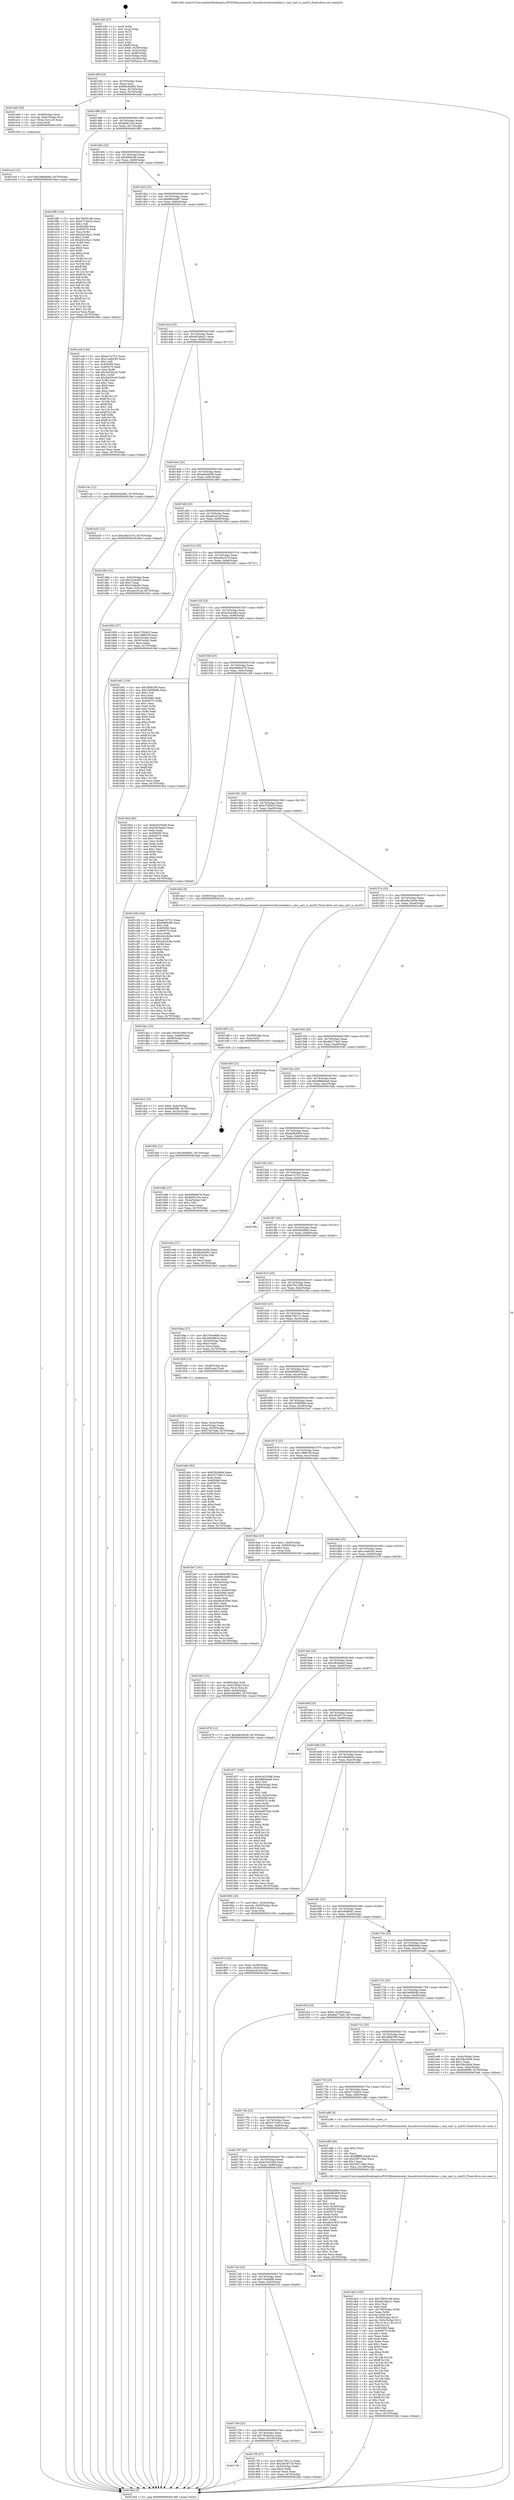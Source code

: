 digraph "0x401440" {
  label = "0x401440 (/mnt/c/Users/mathe/Desktop/tcc/POCII/binaries/extr_linuxdriversttyserialimx.c_imx_uart_is_imx53_Final-ollvm.out::main(0))"
  labelloc = "t"
  node[shape=record]

  Entry [label="",width=0.3,height=0.3,shape=circle,fillcolor=black,style=filled]
  "0x40146f" [label="{
     0x40146f [23]\l
     | [instrs]\l
     &nbsp;&nbsp;0x40146f \<+3\>: mov -0x70(%rbp),%eax\l
     &nbsp;&nbsp;0x401472 \<+2\>: mov %eax,%ecx\l
     &nbsp;&nbsp;0x401474 \<+6\>: sub $0x84c6d492,%ecx\l
     &nbsp;&nbsp;0x40147a \<+3\>: mov %eax,-0x74(%rbp)\l
     &nbsp;&nbsp;0x40147d \<+3\>: mov %ecx,-0x78(%rbp)\l
     &nbsp;&nbsp;0x401480 \<+6\>: je 0000000000401eb9 \<main+0xa79\>\l
  }"]
  "0x401eb9" [label="{
     0x401eb9 [20]\l
     | [instrs]\l
     &nbsp;&nbsp;0x401eb9 \<+4\>: mov -0x58(%rbp),%rax\l
     &nbsp;&nbsp;0x401ebd \<+4\>: movslq -0x6c(%rbp),%rcx\l
     &nbsp;&nbsp;0x401ec1 \<+4\>: mov (%rax,%rcx,8),%rax\l
     &nbsp;&nbsp;0x401ec5 \<+3\>: mov %rax,%rdi\l
     &nbsp;&nbsp;0x401ec8 \<+5\>: call 0000000000401030 \<free@plt\>\l
     | [calls]\l
     &nbsp;&nbsp;0x401030 \{1\} (unknown)\l
  }"]
  "0x401486" [label="{
     0x401486 [22]\l
     | [instrs]\l
     &nbsp;&nbsp;0x401486 \<+5\>: jmp 000000000040148b \<main+0x4b\>\l
     &nbsp;&nbsp;0x40148b \<+3\>: mov -0x74(%rbp),%eax\l
     &nbsp;&nbsp;0x40148e \<+5\>: sub $0x8ef4133a,%eax\l
     &nbsp;&nbsp;0x401493 \<+3\>: mov %eax,-0x7c(%rbp)\l
     &nbsp;&nbsp;0x401496 \<+6\>: je 00000000004019f6 \<main+0x5b6\>\l
  }"]
  Exit [label="",width=0.3,height=0.3,shape=circle,fillcolor=black,style=filled,peripheries=2]
  "0x4019f6" [label="{
     0x4019f6 [144]\l
     | [instrs]\l
     &nbsp;&nbsp;0x4019f6 \<+5\>: mov $0x7b65019b,%eax\l
     &nbsp;&nbsp;0x4019fb \<+5\>: mov $0x477cbb32,%ecx\l
     &nbsp;&nbsp;0x401a00 \<+2\>: mov $0x1,%dl\l
     &nbsp;&nbsp;0x401a02 \<+7\>: mov 0x405060,%esi\l
     &nbsp;&nbsp;0x401a09 \<+7\>: mov 0x405070,%edi\l
     &nbsp;&nbsp;0x401a10 \<+3\>: mov %esi,%r8d\l
     &nbsp;&nbsp;0x401a13 \<+7\>: add $0xd2b18ac1,%r8d\l
     &nbsp;&nbsp;0x401a1a \<+4\>: sub $0x1,%r8d\l
     &nbsp;&nbsp;0x401a1e \<+7\>: sub $0xd2b18ac1,%r8d\l
     &nbsp;&nbsp;0x401a25 \<+4\>: imul %r8d,%esi\l
     &nbsp;&nbsp;0x401a29 \<+3\>: and $0x1,%esi\l
     &nbsp;&nbsp;0x401a2c \<+3\>: cmp $0x0,%esi\l
     &nbsp;&nbsp;0x401a2f \<+4\>: sete %r9b\l
     &nbsp;&nbsp;0x401a33 \<+3\>: cmp $0xa,%edi\l
     &nbsp;&nbsp;0x401a36 \<+4\>: setl %r10b\l
     &nbsp;&nbsp;0x401a3a \<+3\>: mov %r9b,%r11b\l
     &nbsp;&nbsp;0x401a3d \<+4\>: xor $0xff,%r11b\l
     &nbsp;&nbsp;0x401a41 \<+3\>: mov %r10b,%bl\l
     &nbsp;&nbsp;0x401a44 \<+3\>: xor $0xff,%bl\l
     &nbsp;&nbsp;0x401a47 \<+3\>: xor $0x1,%dl\l
     &nbsp;&nbsp;0x401a4a \<+3\>: mov %r11b,%r14b\l
     &nbsp;&nbsp;0x401a4d \<+4\>: and $0xff,%r14b\l
     &nbsp;&nbsp;0x401a51 \<+3\>: and %dl,%r9b\l
     &nbsp;&nbsp;0x401a54 \<+3\>: mov %bl,%r15b\l
     &nbsp;&nbsp;0x401a57 \<+4\>: and $0xff,%r15b\l
     &nbsp;&nbsp;0x401a5b \<+3\>: and %dl,%r10b\l
     &nbsp;&nbsp;0x401a5e \<+3\>: or %r9b,%r14b\l
     &nbsp;&nbsp;0x401a61 \<+3\>: or %r10b,%r15b\l
     &nbsp;&nbsp;0x401a64 \<+3\>: xor %r15b,%r14b\l
     &nbsp;&nbsp;0x401a67 \<+3\>: or %bl,%r11b\l
     &nbsp;&nbsp;0x401a6a \<+4\>: xor $0xff,%r11b\l
     &nbsp;&nbsp;0x401a6e \<+3\>: or $0x1,%dl\l
     &nbsp;&nbsp;0x401a71 \<+3\>: and %dl,%r11b\l
     &nbsp;&nbsp;0x401a74 \<+3\>: or %r11b,%r14b\l
     &nbsp;&nbsp;0x401a77 \<+4\>: test $0x1,%r14b\l
     &nbsp;&nbsp;0x401a7b \<+3\>: cmovne %ecx,%eax\l
     &nbsp;&nbsp;0x401a7e \<+3\>: mov %eax,-0x70(%rbp)\l
     &nbsp;&nbsp;0x401a81 \<+5\>: jmp 0000000000401fed \<main+0xbad\>\l
  }"]
  "0x40149c" [label="{
     0x40149c [22]\l
     | [instrs]\l
     &nbsp;&nbsp;0x40149c \<+5\>: jmp 00000000004014a1 \<main+0x61\>\l
     &nbsp;&nbsp;0x4014a1 \<+3\>: mov -0x74(%rbp),%eax\l
     &nbsp;&nbsp;0x4014a4 \<+5\>: sub $0x8fdf5c6b,%eax\l
     &nbsp;&nbsp;0x4014a9 \<+3\>: mov %eax,-0x80(%rbp)\l
     &nbsp;&nbsp;0x4014ac \<+6\>: je 0000000000401ce8 \<main+0x8a8\>\l
  }"]
  "0x401f04" [label="{
     0x401f04 [12]\l
     | [instrs]\l
     &nbsp;&nbsp;0x401f04 \<+7\>: movl $0x394f9df1,-0x70(%rbp)\l
     &nbsp;&nbsp;0x401f0b \<+5\>: jmp 0000000000401fed \<main+0xbad\>\l
  }"]
  "0x401ce8" [label="{
     0x401ce8 [144]\l
     | [instrs]\l
     &nbsp;&nbsp;0x401ce8 \<+5\>: mov $0xee7e7f12,%eax\l
     &nbsp;&nbsp;0x401ced \<+5\>: mov $0x1cad0c93,%ecx\l
     &nbsp;&nbsp;0x401cf2 \<+2\>: mov $0x1,%dl\l
     &nbsp;&nbsp;0x401cf4 \<+7\>: mov 0x405060,%esi\l
     &nbsp;&nbsp;0x401cfb \<+7\>: mov 0x405070,%edi\l
     &nbsp;&nbsp;0x401d02 \<+3\>: mov %esi,%r8d\l
     &nbsp;&nbsp;0x401d05 \<+7\>: add $0x3e030ca5,%r8d\l
     &nbsp;&nbsp;0x401d0c \<+4\>: sub $0x1,%r8d\l
     &nbsp;&nbsp;0x401d10 \<+7\>: sub $0x3e030ca5,%r8d\l
     &nbsp;&nbsp;0x401d17 \<+4\>: imul %r8d,%esi\l
     &nbsp;&nbsp;0x401d1b \<+3\>: and $0x1,%esi\l
     &nbsp;&nbsp;0x401d1e \<+3\>: cmp $0x0,%esi\l
     &nbsp;&nbsp;0x401d21 \<+4\>: sete %r9b\l
     &nbsp;&nbsp;0x401d25 \<+3\>: cmp $0xa,%edi\l
     &nbsp;&nbsp;0x401d28 \<+4\>: setl %r10b\l
     &nbsp;&nbsp;0x401d2c \<+3\>: mov %r9b,%r11b\l
     &nbsp;&nbsp;0x401d2f \<+4\>: xor $0xff,%r11b\l
     &nbsp;&nbsp;0x401d33 \<+3\>: mov %r10b,%bl\l
     &nbsp;&nbsp;0x401d36 \<+3\>: xor $0xff,%bl\l
     &nbsp;&nbsp;0x401d39 \<+3\>: xor $0x1,%dl\l
     &nbsp;&nbsp;0x401d3c \<+3\>: mov %r11b,%r14b\l
     &nbsp;&nbsp;0x401d3f \<+4\>: and $0xff,%r14b\l
     &nbsp;&nbsp;0x401d43 \<+3\>: and %dl,%r9b\l
     &nbsp;&nbsp;0x401d46 \<+3\>: mov %bl,%r15b\l
     &nbsp;&nbsp;0x401d49 \<+4\>: and $0xff,%r15b\l
     &nbsp;&nbsp;0x401d4d \<+3\>: and %dl,%r10b\l
     &nbsp;&nbsp;0x401d50 \<+3\>: or %r9b,%r14b\l
     &nbsp;&nbsp;0x401d53 \<+3\>: or %r10b,%r15b\l
     &nbsp;&nbsp;0x401d56 \<+3\>: xor %r15b,%r14b\l
     &nbsp;&nbsp;0x401d59 \<+3\>: or %bl,%r11b\l
     &nbsp;&nbsp;0x401d5c \<+4\>: xor $0xff,%r11b\l
     &nbsp;&nbsp;0x401d60 \<+3\>: or $0x1,%dl\l
     &nbsp;&nbsp;0x401d63 \<+3\>: and %dl,%r11b\l
     &nbsp;&nbsp;0x401d66 \<+3\>: or %r11b,%r14b\l
     &nbsp;&nbsp;0x401d69 \<+4\>: test $0x1,%r14b\l
     &nbsp;&nbsp;0x401d6d \<+3\>: cmovne %ecx,%eax\l
     &nbsp;&nbsp;0x401d70 \<+3\>: mov %eax,-0x70(%rbp)\l
     &nbsp;&nbsp;0x401d73 \<+5\>: jmp 0000000000401fed \<main+0xbad\>\l
  }"]
  "0x4014b2" [label="{
     0x4014b2 [25]\l
     | [instrs]\l
     &nbsp;&nbsp;0x4014b2 \<+5\>: jmp 00000000004014b7 \<main+0x77\>\l
     &nbsp;&nbsp;0x4014b7 \<+3\>: mov -0x74(%rbp),%eax\l
     &nbsp;&nbsp;0x4014ba \<+5\>: sub $0x98e2ed67,%eax\l
     &nbsp;&nbsp;0x4014bf \<+6\>: mov %eax,-0x84(%rbp)\l
     &nbsp;&nbsp;0x4014c5 \<+6\>: je 0000000000401c4c \<main+0x80c\>\l
  }"]
  "0x401ecd" [label="{
     0x401ecd [12]\l
     | [instrs]\l
     &nbsp;&nbsp;0x401ecd \<+7\>: movl $0x3968de6d,-0x70(%rbp)\l
     &nbsp;&nbsp;0x401ed4 \<+5\>: jmp 0000000000401fed \<main+0xbad\>\l
  }"]
  "0x401c4c" [label="{
     0x401c4c [12]\l
     | [instrs]\l
     &nbsp;&nbsp;0x401c4c \<+7\>: movl $0xb344c882,-0x70(%rbp)\l
     &nbsp;&nbsp;0x401c53 \<+5\>: jmp 0000000000401fed \<main+0xbad\>\l
  }"]
  "0x4014cb" [label="{
     0x4014cb [25]\l
     | [instrs]\l
     &nbsp;&nbsp;0x4014cb \<+5\>: jmp 00000000004014d0 \<main+0x90\>\l
     &nbsp;&nbsp;0x4014d0 \<+3\>: mov -0x74(%rbp),%eax\l
     &nbsp;&nbsp;0x4014d3 \<+5\>: sub $0x9d1b6e21,%eax\l
     &nbsp;&nbsp;0x4014d8 \<+6\>: mov %eax,-0x88(%rbp)\l
     &nbsp;&nbsp;0x4014de \<+6\>: je 0000000000401b55 \<main+0x715\>\l
  }"]
  "0x401dc3" [label="{
     0x401dc3 [25]\l
     | [instrs]\l
     &nbsp;&nbsp;0x401dc3 \<+7\>: movl $0x0,-0x6c(%rbp)\l
     &nbsp;&nbsp;0x401dca \<+7\>: movl $0xfe909f6,-0x70(%rbp)\l
     &nbsp;&nbsp;0x401dd1 \<+6\>: mov %eax,-0x10c(%rbp)\l
     &nbsp;&nbsp;0x401dd7 \<+5\>: jmp 0000000000401fed \<main+0xbad\>\l
  }"]
  "0x401b55" [label="{
     0x401b55 [12]\l
     | [instrs]\l
     &nbsp;&nbsp;0x401b55 \<+7\>: movl $0xaf4e1b7d,-0x70(%rbp)\l
     &nbsp;&nbsp;0x401b5c \<+5\>: jmp 0000000000401fed \<main+0xbad\>\l
  }"]
  "0x4014e4" [label="{
     0x4014e4 [25]\l
     | [instrs]\l
     &nbsp;&nbsp;0x4014e4 \<+5\>: jmp 00000000004014e9 \<main+0xa9\>\l
     &nbsp;&nbsp;0x4014e9 \<+3\>: mov -0x74(%rbp),%eax\l
     &nbsp;&nbsp;0x4014ec \<+5\>: sub $0xa9e5a658,%eax\l
     &nbsp;&nbsp;0x4014f1 \<+6\>: mov %eax,-0x8c(%rbp)\l
     &nbsp;&nbsp;0x4014f7 \<+6\>: je 0000000000401d84 \<main+0x944\>\l
  }"]
  "0x401dac" [label="{
     0x401dac [23]\l
     | [instrs]\l
     &nbsp;&nbsp;0x401dac \<+10\>: movabs $0x4030b6,%rdi\l
     &nbsp;&nbsp;0x401db6 \<+3\>: mov %eax,-0x68(%rbp)\l
     &nbsp;&nbsp;0x401db9 \<+3\>: mov -0x68(%rbp),%esi\l
     &nbsp;&nbsp;0x401dbc \<+2\>: mov $0x0,%al\l
     &nbsp;&nbsp;0x401dbe \<+5\>: call 0000000000401040 \<printf@plt\>\l
     | [calls]\l
     &nbsp;&nbsp;0x401040 \{1\} (unknown)\l
  }"]
  "0x401d84" [label="{
     0x401d84 [31]\l
     | [instrs]\l
     &nbsp;&nbsp;0x401d84 \<+3\>: mov -0x5c(%rbp),%eax\l
     &nbsp;&nbsp;0x401d87 \<+5\>: sub $0x22cfe462,%eax\l
     &nbsp;&nbsp;0x401d8c \<+3\>: add $0x1,%eax\l
     &nbsp;&nbsp;0x401d8f \<+5\>: add $0x22cfe462,%eax\l
     &nbsp;&nbsp;0x401d94 \<+3\>: mov %eax,-0x5c(%rbp)\l
     &nbsp;&nbsp;0x401d97 \<+7\>: movl $0xadcc61af,-0x70(%rbp)\l
     &nbsp;&nbsp;0x401d9e \<+5\>: jmp 0000000000401fed \<main+0xbad\>\l
  }"]
  "0x4014fd" [label="{
     0x4014fd [25]\l
     | [instrs]\l
     &nbsp;&nbsp;0x4014fd \<+5\>: jmp 0000000000401502 \<main+0xc2\>\l
     &nbsp;&nbsp;0x401502 \<+3\>: mov -0x74(%rbp),%eax\l
     &nbsp;&nbsp;0x401505 \<+5\>: sub $0xadcc61af,%eax\l
     &nbsp;&nbsp;0x40150a \<+6\>: mov %eax,-0x90(%rbp)\l
     &nbsp;&nbsp;0x401510 \<+6\>: je 0000000000401893 \<main+0x453\>\l
  }"]
  "0x401ab3" [label="{
     0x401ab3 [162]\l
     | [instrs]\l
     &nbsp;&nbsp;0x401ab3 \<+5\>: mov $0x7b65019b,%ecx\l
     &nbsp;&nbsp;0x401ab8 \<+5\>: mov $0x9d1b6e21,%edx\l
     &nbsp;&nbsp;0x401abd \<+3\>: mov $0x1,%sil\l
     &nbsp;&nbsp;0x401ac0 \<+2\>: xor %edi,%edi\l
     &nbsp;&nbsp;0x401ac2 \<+7\>: mov -0x108(%rbp),%r8d\l
     &nbsp;&nbsp;0x401ac9 \<+4\>: imul %eax,%r8d\l
     &nbsp;&nbsp;0x401acd \<+3\>: movslq %r8d,%r9\l
     &nbsp;&nbsp;0x401ad0 \<+4\>: mov -0x58(%rbp),%r10\l
     &nbsp;&nbsp;0x401ad4 \<+4\>: movslq -0x5c(%rbp),%r11\l
     &nbsp;&nbsp;0x401ad8 \<+4\>: mov (%r10,%r11,8),%r10\l
     &nbsp;&nbsp;0x401adc \<+3\>: mov %r9,(%r10)\l
     &nbsp;&nbsp;0x401adf \<+7\>: mov 0x405060,%eax\l
     &nbsp;&nbsp;0x401ae6 \<+8\>: mov 0x405070,%r8d\l
     &nbsp;&nbsp;0x401aee \<+3\>: sub $0x1,%edi\l
     &nbsp;&nbsp;0x401af1 \<+2\>: mov %eax,%ebx\l
     &nbsp;&nbsp;0x401af3 \<+2\>: add %edi,%ebx\l
     &nbsp;&nbsp;0x401af5 \<+3\>: imul %ebx,%eax\l
     &nbsp;&nbsp;0x401af8 \<+3\>: and $0x1,%eax\l
     &nbsp;&nbsp;0x401afb \<+3\>: cmp $0x0,%eax\l
     &nbsp;&nbsp;0x401afe \<+4\>: sete %r14b\l
     &nbsp;&nbsp;0x401b02 \<+4\>: cmp $0xa,%r8d\l
     &nbsp;&nbsp;0x401b06 \<+4\>: setl %r15b\l
     &nbsp;&nbsp;0x401b0a \<+3\>: mov %r14b,%r12b\l
     &nbsp;&nbsp;0x401b0d \<+4\>: xor $0xff,%r12b\l
     &nbsp;&nbsp;0x401b11 \<+3\>: mov %r15b,%r13b\l
     &nbsp;&nbsp;0x401b14 \<+4\>: xor $0xff,%r13b\l
     &nbsp;&nbsp;0x401b18 \<+4\>: xor $0x1,%sil\l
     &nbsp;&nbsp;0x401b1c \<+3\>: mov %r12b,%al\l
     &nbsp;&nbsp;0x401b1f \<+2\>: and $0xff,%al\l
     &nbsp;&nbsp;0x401b21 \<+3\>: and %sil,%r14b\l
     &nbsp;&nbsp;0x401b24 \<+3\>: mov %r13b,%dil\l
     &nbsp;&nbsp;0x401b27 \<+4\>: and $0xff,%dil\l
     &nbsp;&nbsp;0x401b2b \<+3\>: and %sil,%r15b\l
     &nbsp;&nbsp;0x401b2e \<+3\>: or %r14b,%al\l
     &nbsp;&nbsp;0x401b31 \<+3\>: or %r15b,%dil\l
     &nbsp;&nbsp;0x401b34 \<+3\>: xor %dil,%al\l
     &nbsp;&nbsp;0x401b37 \<+3\>: or %r13b,%r12b\l
     &nbsp;&nbsp;0x401b3a \<+4\>: xor $0xff,%r12b\l
     &nbsp;&nbsp;0x401b3e \<+4\>: or $0x1,%sil\l
     &nbsp;&nbsp;0x401b42 \<+3\>: and %sil,%r12b\l
     &nbsp;&nbsp;0x401b45 \<+3\>: or %r12b,%al\l
     &nbsp;&nbsp;0x401b48 \<+2\>: test $0x1,%al\l
     &nbsp;&nbsp;0x401b4a \<+3\>: cmovne %edx,%ecx\l
     &nbsp;&nbsp;0x401b4d \<+3\>: mov %ecx,-0x70(%rbp)\l
     &nbsp;&nbsp;0x401b50 \<+5\>: jmp 0000000000401fed \<main+0xbad\>\l
  }"]
  "0x401893" [label="{
     0x401893 [27]\l
     | [instrs]\l
     &nbsp;&nbsp;0x401893 \<+5\>: mov $0xb755b81f,%eax\l
     &nbsp;&nbsp;0x401898 \<+5\>: mov $0x1c8861f9,%ecx\l
     &nbsp;&nbsp;0x40189d \<+3\>: mov -0x5c(%rbp),%edx\l
     &nbsp;&nbsp;0x4018a0 \<+3\>: cmp -0x50(%rbp),%edx\l
     &nbsp;&nbsp;0x4018a3 \<+3\>: cmovl %ecx,%eax\l
     &nbsp;&nbsp;0x4018a6 \<+3\>: mov %eax,-0x70(%rbp)\l
     &nbsp;&nbsp;0x4018a9 \<+5\>: jmp 0000000000401fed \<main+0xbad\>\l
  }"]
  "0x401516" [label="{
     0x401516 [25]\l
     | [instrs]\l
     &nbsp;&nbsp;0x401516 \<+5\>: jmp 000000000040151b \<main+0xdb\>\l
     &nbsp;&nbsp;0x40151b \<+3\>: mov -0x74(%rbp),%eax\l
     &nbsp;&nbsp;0x40151e \<+5\>: sub $0xaf4e1b7d,%eax\l
     &nbsp;&nbsp;0x401523 \<+6\>: mov %eax,-0x94(%rbp)\l
     &nbsp;&nbsp;0x401529 \<+6\>: je 0000000000401b61 \<main+0x721\>\l
  }"]
  "0x401a8b" [label="{
     0x401a8b [40]\l
     | [instrs]\l
     &nbsp;&nbsp;0x401a8b \<+5\>: mov $0x2,%ecx\l
     &nbsp;&nbsp;0x401a90 \<+1\>: cltd\l
     &nbsp;&nbsp;0x401a91 \<+2\>: idiv %ecx\l
     &nbsp;&nbsp;0x401a93 \<+6\>: imul $0xfffffffe,%edx,%ecx\l
     &nbsp;&nbsp;0x401a99 \<+6\>: sub $0x358719be,%ecx\l
     &nbsp;&nbsp;0x401a9f \<+3\>: add $0x1,%ecx\l
     &nbsp;&nbsp;0x401aa2 \<+6\>: add $0x358719be,%ecx\l
     &nbsp;&nbsp;0x401aa8 \<+6\>: mov %ecx,-0x108(%rbp)\l
     &nbsp;&nbsp;0x401aae \<+5\>: call 0000000000401160 \<next_i\>\l
     | [calls]\l
     &nbsp;&nbsp;0x401160 \{1\} (/mnt/c/Users/mathe/Desktop/tcc/POCII/binaries/extr_linuxdriversttyserialimx.c_imx_uart_is_imx53_Final-ollvm.out::next_i)\l
  }"]
  "0x401b61" [label="{
     0x401b61 [134]\l
     | [instrs]\l
     &nbsp;&nbsp;0x401b61 \<+5\>: mov $0x3fb8c5f9,%eax\l
     &nbsp;&nbsp;0x401b66 \<+5\>: mov $0x18380b86,%ecx\l
     &nbsp;&nbsp;0x401b6b \<+2\>: mov $0x1,%dl\l
     &nbsp;&nbsp;0x401b6d \<+2\>: xor %esi,%esi\l
     &nbsp;&nbsp;0x401b6f \<+7\>: mov 0x405060,%edi\l
     &nbsp;&nbsp;0x401b76 \<+8\>: mov 0x405070,%r8d\l
     &nbsp;&nbsp;0x401b7e \<+3\>: sub $0x1,%esi\l
     &nbsp;&nbsp;0x401b81 \<+3\>: mov %edi,%r9d\l
     &nbsp;&nbsp;0x401b84 \<+3\>: add %esi,%r9d\l
     &nbsp;&nbsp;0x401b87 \<+4\>: imul %r9d,%edi\l
     &nbsp;&nbsp;0x401b8b \<+3\>: and $0x1,%edi\l
     &nbsp;&nbsp;0x401b8e \<+3\>: cmp $0x0,%edi\l
     &nbsp;&nbsp;0x401b91 \<+4\>: sete %r10b\l
     &nbsp;&nbsp;0x401b95 \<+4\>: cmp $0xa,%r8d\l
     &nbsp;&nbsp;0x401b99 \<+4\>: setl %r11b\l
     &nbsp;&nbsp;0x401b9d \<+3\>: mov %r10b,%bl\l
     &nbsp;&nbsp;0x401ba0 \<+3\>: xor $0xff,%bl\l
     &nbsp;&nbsp;0x401ba3 \<+3\>: mov %r11b,%r14b\l
     &nbsp;&nbsp;0x401ba6 \<+4\>: xor $0xff,%r14b\l
     &nbsp;&nbsp;0x401baa \<+3\>: xor $0x0,%dl\l
     &nbsp;&nbsp;0x401bad \<+3\>: mov %bl,%r15b\l
     &nbsp;&nbsp;0x401bb0 \<+4\>: and $0x0,%r15b\l
     &nbsp;&nbsp;0x401bb4 \<+3\>: and %dl,%r10b\l
     &nbsp;&nbsp;0x401bb7 \<+3\>: mov %r14b,%r12b\l
     &nbsp;&nbsp;0x401bba \<+4\>: and $0x0,%r12b\l
     &nbsp;&nbsp;0x401bbe \<+3\>: and %dl,%r11b\l
     &nbsp;&nbsp;0x401bc1 \<+3\>: or %r10b,%r15b\l
     &nbsp;&nbsp;0x401bc4 \<+3\>: or %r11b,%r12b\l
     &nbsp;&nbsp;0x401bc7 \<+3\>: xor %r12b,%r15b\l
     &nbsp;&nbsp;0x401bca \<+3\>: or %r14b,%bl\l
     &nbsp;&nbsp;0x401bcd \<+3\>: xor $0xff,%bl\l
     &nbsp;&nbsp;0x401bd0 \<+3\>: or $0x0,%dl\l
     &nbsp;&nbsp;0x401bd3 \<+2\>: and %dl,%bl\l
     &nbsp;&nbsp;0x401bd5 \<+3\>: or %bl,%r15b\l
     &nbsp;&nbsp;0x401bd8 \<+4\>: test $0x1,%r15b\l
     &nbsp;&nbsp;0x401bdc \<+3\>: cmovne %ecx,%eax\l
     &nbsp;&nbsp;0x401bdf \<+3\>: mov %eax,-0x70(%rbp)\l
     &nbsp;&nbsp;0x401be2 \<+5\>: jmp 0000000000401fed \<main+0xbad\>\l
  }"]
  "0x40152f" [label="{
     0x40152f [25]\l
     | [instrs]\l
     &nbsp;&nbsp;0x40152f \<+5\>: jmp 0000000000401534 \<main+0xf4\>\l
     &nbsp;&nbsp;0x401534 \<+3\>: mov -0x74(%rbp),%eax\l
     &nbsp;&nbsp;0x401537 \<+5\>: sub $0xb344c882,%eax\l
     &nbsp;&nbsp;0x40153c \<+6\>: mov %eax,-0x98(%rbp)\l
     &nbsp;&nbsp;0x401542 \<+6\>: je 00000000004018e4 \<main+0x4a4\>\l
  }"]
  "0x4018c5" [label="{
     0x4018c5 [31]\l
     | [instrs]\l
     &nbsp;&nbsp;0x4018c5 \<+4\>: mov -0x58(%rbp),%rdi\l
     &nbsp;&nbsp;0x4018c9 \<+4\>: movslq -0x5c(%rbp),%rcx\l
     &nbsp;&nbsp;0x4018cd \<+4\>: mov %rax,(%rdi,%rcx,8)\l
     &nbsp;&nbsp;0x4018d1 \<+7\>: movl $0x0,-0x64(%rbp)\l
     &nbsp;&nbsp;0x4018d8 \<+7\>: movl $0xb344c882,-0x70(%rbp)\l
     &nbsp;&nbsp;0x4018df \<+5\>: jmp 0000000000401fed \<main+0xbad\>\l
  }"]
  "0x4018e4" [label="{
     0x4018e4 [83]\l
     | [instrs]\l
     &nbsp;&nbsp;0x4018e4 \<+5\>: mov $0x634255b8,%eax\l
     &nbsp;&nbsp;0x4018e9 \<+5\>: mov $0x28c0ade2,%ecx\l
     &nbsp;&nbsp;0x4018ee \<+2\>: xor %edx,%edx\l
     &nbsp;&nbsp;0x4018f0 \<+7\>: mov 0x405060,%esi\l
     &nbsp;&nbsp;0x4018f7 \<+7\>: mov 0x405070,%edi\l
     &nbsp;&nbsp;0x4018fe \<+3\>: sub $0x1,%edx\l
     &nbsp;&nbsp;0x401901 \<+3\>: mov %esi,%r8d\l
     &nbsp;&nbsp;0x401904 \<+3\>: add %edx,%r8d\l
     &nbsp;&nbsp;0x401907 \<+4\>: imul %r8d,%esi\l
     &nbsp;&nbsp;0x40190b \<+3\>: and $0x1,%esi\l
     &nbsp;&nbsp;0x40190e \<+3\>: cmp $0x0,%esi\l
     &nbsp;&nbsp;0x401911 \<+4\>: sete %r9b\l
     &nbsp;&nbsp;0x401915 \<+3\>: cmp $0xa,%edi\l
     &nbsp;&nbsp;0x401918 \<+4\>: setl %r10b\l
     &nbsp;&nbsp;0x40191c \<+3\>: mov %r9b,%r11b\l
     &nbsp;&nbsp;0x40191f \<+3\>: and %r10b,%r11b\l
     &nbsp;&nbsp;0x401922 \<+3\>: xor %r10b,%r9b\l
     &nbsp;&nbsp;0x401925 \<+3\>: or %r9b,%r11b\l
     &nbsp;&nbsp;0x401928 \<+4\>: test $0x1,%r11b\l
     &nbsp;&nbsp;0x40192c \<+3\>: cmovne %ecx,%eax\l
     &nbsp;&nbsp;0x40192f \<+3\>: mov %eax,-0x70(%rbp)\l
     &nbsp;&nbsp;0x401932 \<+5\>: jmp 0000000000401fed \<main+0xbad\>\l
  }"]
  "0x401548" [label="{
     0x401548 [25]\l
     | [instrs]\l
     &nbsp;&nbsp;0x401548 \<+5\>: jmp 000000000040154d \<main+0x10d\>\l
     &nbsp;&nbsp;0x40154d \<+3\>: mov -0x74(%rbp),%eax\l
     &nbsp;&nbsp;0x401550 \<+5\>: sub $0xb689e678,%eax\l
     &nbsp;&nbsp;0x401555 \<+6\>: mov %eax,-0x9c(%rbp)\l
     &nbsp;&nbsp;0x40155b \<+6\>: je 0000000000401c58 \<main+0x818\>\l
  }"]
  "0x40187c" [label="{
     0x40187c [23]\l
     | [instrs]\l
     &nbsp;&nbsp;0x40187c \<+4\>: mov %rax,-0x58(%rbp)\l
     &nbsp;&nbsp;0x401880 \<+7\>: movl $0x0,-0x5c(%rbp)\l
     &nbsp;&nbsp;0x401887 \<+7\>: movl $0xadcc61af,-0x70(%rbp)\l
     &nbsp;&nbsp;0x40188e \<+5\>: jmp 0000000000401fed \<main+0xbad\>\l
  }"]
  "0x401c58" [label="{
     0x401c58 [144]\l
     | [instrs]\l
     &nbsp;&nbsp;0x401c58 \<+5\>: mov $0xee7e7f12,%eax\l
     &nbsp;&nbsp;0x401c5d \<+5\>: mov $0x8fdf5c6b,%ecx\l
     &nbsp;&nbsp;0x401c62 \<+2\>: mov $0x1,%dl\l
     &nbsp;&nbsp;0x401c64 \<+7\>: mov 0x405060,%esi\l
     &nbsp;&nbsp;0x401c6b \<+7\>: mov 0x405070,%edi\l
     &nbsp;&nbsp;0x401c72 \<+3\>: mov %esi,%r8d\l
     &nbsp;&nbsp;0x401c75 \<+7\>: add $0x442c6c8e,%r8d\l
     &nbsp;&nbsp;0x401c7c \<+4\>: sub $0x1,%r8d\l
     &nbsp;&nbsp;0x401c80 \<+7\>: sub $0x442c6c8e,%r8d\l
     &nbsp;&nbsp;0x401c87 \<+4\>: imul %r8d,%esi\l
     &nbsp;&nbsp;0x401c8b \<+3\>: and $0x1,%esi\l
     &nbsp;&nbsp;0x401c8e \<+3\>: cmp $0x0,%esi\l
     &nbsp;&nbsp;0x401c91 \<+4\>: sete %r9b\l
     &nbsp;&nbsp;0x401c95 \<+3\>: cmp $0xa,%edi\l
     &nbsp;&nbsp;0x401c98 \<+4\>: setl %r10b\l
     &nbsp;&nbsp;0x401c9c \<+3\>: mov %r9b,%r11b\l
     &nbsp;&nbsp;0x401c9f \<+4\>: xor $0xff,%r11b\l
     &nbsp;&nbsp;0x401ca3 \<+3\>: mov %r10b,%bl\l
     &nbsp;&nbsp;0x401ca6 \<+3\>: xor $0xff,%bl\l
     &nbsp;&nbsp;0x401ca9 \<+3\>: xor $0x0,%dl\l
     &nbsp;&nbsp;0x401cac \<+3\>: mov %r11b,%r14b\l
     &nbsp;&nbsp;0x401caf \<+4\>: and $0x0,%r14b\l
     &nbsp;&nbsp;0x401cb3 \<+3\>: and %dl,%r9b\l
     &nbsp;&nbsp;0x401cb6 \<+3\>: mov %bl,%r15b\l
     &nbsp;&nbsp;0x401cb9 \<+4\>: and $0x0,%r15b\l
     &nbsp;&nbsp;0x401cbd \<+3\>: and %dl,%r10b\l
     &nbsp;&nbsp;0x401cc0 \<+3\>: or %r9b,%r14b\l
     &nbsp;&nbsp;0x401cc3 \<+3\>: or %r10b,%r15b\l
     &nbsp;&nbsp;0x401cc6 \<+3\>: xor %r15b,%r14b\l
     &nbsp;&nbsp;0x401cc9 \<+3\>: or %bl,%r11b\l
     &nbsp;&nbsp;0x401ccc \<+4\>: xor $0xff,%r11b\l
     &nbsp;&nbsp;0x401cd0 \<+3\>: or $0x0,%dl\l
     &nbsp;&nbsp;0x401cd3 \<+3\>: and %dl,%r11b\l
     &nbsp;&nbsp;0x401cd6 \<+3\>: or %r11b,%r14b\l
     &nbsp;&nbsp;0x401cd9 \<+4\>: test $0x1,%r14b\l
     &nbsp;&nbsp;0x401cdd \<+3\>: cmovne %ecx,%eax\l
     &nbsp;&nbsp;0x401ce0 \<+3\>: mov %eax,-0x70(%rbp)\l
     &nbsp;&nbsp;0x401ce3 \<+5\>: jmp 0000000000401fed \<main+0xbad\>\l
  }"]
  "0x401561" [label="{
     0x401561 [25]\l
     | [instrs]\l
     &nbsp;&nbsp;0x401561 \<+5\>: jmp 0000000000401566 \<main+0x126\>\l
     &nbsp;&nbsp;0x401566 \<+3\>: mov -0x74(%rbp),%eax\l
     &nbsp;&nbsp;0x401569 \<+5\>: sub $0xb755b81f,%eax\l
     &nbsp;&nbsp;0x40156e \<+6\>: mov %eax,-0xa0(%rbp)\l
     &nbsp;&nbsp;0x401574 \<+6\>: je 0000000000401da3 \<main+0x963\>\l
  }"]
  "0x401835" [label="{
     0x401835 [21]\l
     | [instrs]\l
     &nbsp;&nbsp;0x401835 \<+3\>: mov %eax,-0x4c(%rbp)\l
     &nbsp;&nbsp;0x401838 \<+3\>: mov -0x4c(%rbp),%eax\l
     &nbsp;&nbsp;0x40183b \<+3\>: mov %eax,-0x30(%rbp)\l
     &nbsp;&nbsp;0x40183e \<+7\>: movl $0xf79a74db,-0x70(%rbp)\l
     &nbsp;&nbsp;0x401845 \<+5\>: jmp 0000000000401fed \<main+0xbad\>\l
  }"]
  "0x401da3" [label="{
     0x401da3 [9]\l
     | [instrs]\l
     &nbsp;&nbsp;0x401da3 \<+4\>: mov -0x58(%rbp),%rdi\l
     &nbsp;&nbsp;0x401da7 \<+5\>: call 0000000000401410 \<imx_uart_is_imx53\>\l
     | [calls]\l
     &nbsp;&nbsp;0x401410 \{1\} (/mnt/c/Users/mathe/Desktop/tcc/POCII/binaries/extr_linuxdriversttyserialimx.c_imx_uart_is_imx53_Final-ollvm.out::imx_uart_is_imx53)\l
  }"]
  "0x40157a" [label="{
     0x40157a [25]\l
     | [instrs]\l
     &nbsp;&nbsp;0x40157a \<+5\>: jmp 000000000040157f \<main+0x13f\>\l
     &nbsp;&nbsp;0x40157f \<+3\>: mov -0x74(%rbp),%eax\l
     &nbsp;&nbsp;0x401582 \<+5\>: sub $0xb8a1be5b,%eax\l
     &nbsp;&nbsp;0x401587 \<+6\>: mov %eax,-0xa4(%rbp)\l
     &nbsp;&nbsp;0x40158d \<+6\>: je 0000000000401ef8 \<main+0xab8\>\l
  }"]
  "0x401440" [label="{
     0x401440 [47]\l
     | [instrs]\l
     &nbsp;&nbsp;0x401440 \<+1\>: push %rbp\l
     &nbsp;&nbsp;0x401441 \<+3\>: mov %rsp,%rbp\l
     &nbsp;&nbsp;0x401444 \<+2\>: push %r15\l
     &nbsp;&nbsp;0x401446 \<+2\>: push %r14\l
     &nbsp;&nbsp;0x401448 \<+2\>: push %r13\l
     &nbsp;&nbsp;0x40144a \<+2\>: push %r12\l
     &nbsp;&nbsp;0x40144c \<+1\>: push %rbx\l
     &nbsp;&nbsp;0x40144d \<+7\>: sub $0xf8,%rsp\l
     &nbsp;&nbsp;0x401454 \<+7\>: movl $0x0,-0x38(%rbp)\l
     &nbsp;&nbsp;0x40145b \<+3\>: mov %edi,-0x3c(%rbp)\l
     &nbsp;&nbsp;0x40145e \<+4\>: mov %rsi,-0x48(%rbp)\l
     &nbsp;&nbsp;0x401462 \<+3\>: mov -0x3c(%rbp),%edi\l
     &nbsp;&nbsp;0x401465 \<+3\>: mov %edi,-0x34(%rbp)\l
     &nbsp;&nbsp;0x401468 \<+7\>: movl $0x7820a2ca,-0x70(%rbp)\l
  }"]
  "0x401ef8" [label="{
     0x401ef8 [12]\l
     | [instrs]\l
     &nbsp;&nbsp;0x401ef8 \<+4\>: mov -0x58(%rbp),%rax\l
     &nbsp;&nbsp;0x401efc \<+3\>: mov %rax,%rdi\l
     &nbsp;&nbsp;0x401eff \<+5\>: call 0000000000401030 \<free@plt\>\l
     | [calls]\l
     &nbsp;&nbsp;0x401030 \{1\} (unknown)\l
  }"]
  "0x401593" [label="{
     0x401593 [25]\l
     | [instrs]\l
     &nbsp;&nbsp;0x401593 \<+5\>: jmp 0000000000401598 \<main+0x158\>\l
     &nbsp;&nbsp;0x401598 \<+3\>: mov -0x74(%rbp),%eax\l
     &nbsp;&nbsp;0x40159b \<+5\>: sub $0xd6a774a5,%eax\l
     &nbsp;&nbsp;0x4015a0 \<+6\>: mov %eax,-0xa8(%rbp)\l
     &nbsp;&nbsp;0x4015a6 \<+6\>: je 0000000000401f40 \<main+0xb00\>\l
  }"]
  "0x401fed" [label="{
     0x401fed [5]\l
     | [instrs]\l
     &nbsp;&nbsp;0x401fed \<+5\>: jmp 000000000040146f \<main+0x2f\>\l
  }"]
  "0x401f40" [label="{
     0x401f40 [21]\l
     | [instrs]\l
     &nbsp;&nbsp;0x401f40 \<+3\>: mov -0x38(%rbp),%eax\l
     &nbsp;&nbsp;0x401f43 \<+7\>: add $0xf8,%rsp\l
     &nbsp;&nbsp;0x401f4a \<+1\>: pop %rbx\l
     &nbsp;&nbsp;0x401f4b \<+2\>: pop %r12\l
     &nbsp;&nbsp;0x401f4d \<+2\>: pop %r13\l
     &nbsp;&nbsp;0x401f4f \<+2\>: pop %r14\l
     &nbsp;&nbsp;0x401f51 \<+2\>: pop %r15\l
     &nbsp;&nbsp;0x401f53 \<+1\>: pop %rbp\l
     &nbsp;&nbsp;0x401f54 \<+1\>: ret\l
  }"]
  "0x4015ac" [label="{
     0x4015ac [25]\l
     | [instrs]\l
     &nbsp;&nbsp;0x4015ac \<+5\>: jmp 00000000004015b1 \<main+0x171\>\l
     &nbsp;&nbsp;0x4015b1 \<+3\>: mov -0x74(%rbp),%eax\l
     &nbsp;&nbsp;0x4015b4 \<+5\>: sub $0xd88e0ea8,%eax\l
     &nbsp;&nbsp;0x4015b9 \<+6\>: mov %eax,-0xac(%rbp)\l
     &nbsp;&nbsp;0x4015bf \<+6\>: je 00000000004019db \<main+0x59b\>\l
  }"]
  "0x4017d2" [label="{
     0x4017d2\l
  }", style=dashed]
  "0x4019db" [label="{
     0x4019db [27]\l
     | [instrs]\l
     &nbsp;&nbsp;0x4019db \<+5\>: mov $0xb689e678,%eax\l
     &nbsp;&nbsp;0x4019e0 \<+5\>: mov $0x8ef4133a,%ecx\l
     &nbsp;&nbsp;0x4019e5 \<+3\>: mov -0x2a(%rbp),%dl\l
     &nbsp;&nbsp;0x4019e8 \<+3\>: test $0x1,%dl\l
     &nbsp;&nbsp;0x4019eb \<+3\>: cmovne %ecx,%eax\l
     &nbsp;&nbsp;0x4019ee \<+3\>: mov %eax,-0x70(%rbp)\l
     &nbsp;&nbsp;0x4019f1 \<+5\>: jmp 0000000000401fed \<main+0xbad\>\l
  }"]
  "0x4015c5" [label="{
     0x4015c5 [25]\l
     | [instrs]\l
     &nbsp;&nbsp;0x4015c5 \<+5\>: jmp 00000000004015ca \<main+0x18a\>\l
     &nbsp;&nbsp;0x4015ca \<+3\>: mov -0x74(%rbp),%eax\l
     &nbsp;&nbsp;0x4015cd \<+5\>: sub $0xde8b4936,%eax\l
     &nbsp;&nbsp;0x4015d2 \<+6\>: mov %eax,-0xb0(%rbp)\l
     &nbsp;&nbsp;0x4015d8 \<+6\>: je 0000000000401e9e \<main+0xa5e\>\l
  }"]
  "0x4017f5" [label="{
     0x4017f5 [27]\l
     | [instrs]\l
     &nbsp;&nbsp;0x4017f5 \<+5\>: mov $0xfc79011c,%eax\l
     &nbsp;&nbsp;0x4017fa \<+5\>: mov $0x28c58718,%ecx\l
     &nbsp;&nbsp;0x4017ff \<+3\>: mov -0x34(%rbp),%edx\l
     &nbsp;&nbsp;0x401802 \<+3\>: cmp $0x2,%edx\l
     &nbsp;&nbsp;0x401805 \<+3\>: cmovne %ecx,%eax\l
     &nbsp;&nbsp;0x401808 \<+3\>: mov %eax,-0x70(%rbp)\l
     &nbsp;&nbsp;0x40180b \<+5\>: jmp 0000000000401fed \<main+0xbad\>\l
  }"]
  "0x401e9e" [label="{
     0x401e9e [27]\l
     | [instrs]\l
     &nbsp;&nbsp;0x401e9e \<+5\>: mov $0xb8a1be5b,%eax\l
     &nbsp;&nbsp;0x401ea3 \<+5\>: mov $0x84c6d492,%ecx\l
     &nbsp;&nbsp;0x401ea8 \<+3\>: mov -0x29(%rbp),%dl\l
     &nbsp;&nbsp;0x401eab \<+3\>: test $0x1,%dl\l
     &nbsp;&nbsp;0x401eae \<+3\>: cmovne %ecx,%eax\l
     &nbsp;&nbsp;0x401eb1 \<+3\>: mov %eax,-0x70(%rbp)\l
     &nbsp;&nbsp;0x401eb4 \<+5\>: jmp 0000000000401fed \<main+0xbad\>\l
  }"]
  "0x4015de" [label="{
     0x4015de [25]\l
     | [instrs]\l
     &nbsp;&nbsp;0x4015de \<+5\>: jmp 00000000004015e3 \<main+0x1a3\>\l
     &nbsp;&nbsp;0x4015e3 \<+3\>: mov -0x74(%rbp),%eax\l
     &nbsp;&nbsp;0x4015e6 \<+5\>: sub $0xee7e7f12,%eax\l
     &nbsp;&nbsp;0x4015eb \<+6\>: mov %eax,-0xb4(%rbp)\l
     &nbsp;&nbsp;0x4015f1 \<+6\>: je 0000000000401fda \<main+0xb9a\>\l
  }"]
  "0x4017b9" [label="{
     0x4017b9 [25]\l
     | [instrs]\l
     &nbsp;&nbsp;0x4017b9 \<+5\>: jmp 00000000004017be \<main+0x37e\>\l
     &nbsp;&nbsp;0x4017be \<+3\>: mov -0x74(%rbp),%eax\l
     &nbsp;&nbsp;0x4017c1 \<+5\>: sub $0x7820a2ca,%eax\l
     &nbsp;&nbsp;0x4017c6 \<+6\>: mov %eax,-0x100(%rbp)\l
     &nbsp;&nbsp;0x4017cc \<+6\>: je 00000000004017f5 \<main+0x3b5\>\l
  }"]
  "0x401fda" [label="{
     0x401fda\l
  }", style=dashed]
  "0x4015f7" [label="{
     0x4015f7 [25]\l
     | [instrs]\l
     &nbsp;&nbsp;0x4015f7 \<+5\>: jmp 00000000004015fc \<main+0x1bc\>\l
     &nbsp;&nbsp;0x4015fc \<+3\>: mov -0x74(%rbp),%eax\l
     &nbsp;&nbsp;0x4015ff \<+5\>: sub $0xf28cb86d,%eax\l
     &nbsp;&nbsp;0x401604 \<+6\>: mov %eax,-0xb8(%rbp)\l
     &nbsp;&nbsp;0x40160a \<+6\>: je 0000000000401fe6 \<main+0xba6\>\l
  }"]
  "0x401f10" [label="{
     0x401f10\l
  }", style=dashed]
  "0x401fe6" [label="{
     0x401fe6\l
  }", style=dashed]
  "0x401610" [label="{
     0x401610 [25]\l
     | [instrs]\l
     &nbsp;&nbsp;0x401610 \<+5\>: jmp 0000000000401615 \<main+0x1d5\>\l
     &nbsp;&nbsp;0x401615 \<+3\>: mov -0x74(%rbp),%eax\l
     &nbsp;&nbsp;0x401618 \<+5\>: sub $0xf79a74db,%eax\l
     &nbsp;&nbsp;0x40161d \<+6\>: mov %eax,-0xbc(%rbp)\l
     &nbsp;&nbsp;0x401623 \<+6\>: je 000000000040184a \<main+0x40a\>\l
  }"]
  "0x4017a0" [label="{
     0x4017a0 [25]\l
     | [instrs]\l
     &nbsp;&nbsp;0x4017a0 \<+5\>: jmp 00000000004017a5 \<main+0x365\>\l
     &nbsp;&nbsp;0x4017a5 \<+3\>: mov -0x74(%rbp),%eax\l
     &nbsp;&nbsp;0x4017a8 \<+5\>: sub $0x704e86f6,%eax\l
     &nbsp;&nbsp;0x4017ad \<+6\>: mov %eax,-0xfc(%rbp)\l
     &nbsp;&nbsp;0x4017b3 \<+6\>: je 0000000000401f10 \<main+0xad0\>\l
  }"]
  "0x40184a" [label="{
     0x40184a [27]\l
     | [instrs]\l
     &nbsp;&nbsp;0x40184a \<+5\>: mov $0x704e86f6,%eax\l
     &nbsp;&nbsp;0x40184f \<+5\>: mov $0x296a863a,%ecx\l
     &nbsp;&nbsp;0x401854 \<+3\>: mov -0x30(%rbp),%edx\l
     &nbsp;&nbsp;0x401857 \<+3\>: cmp $0x0,%edx\l
     &nbsp;&nbsp;0x40185a \<+3\>: cmove %ecx,%eax\l
     &nbsp;&nbsp;0x40185d \<+3\>: mov %eax,-0x70(%rbp)\l
     &nbsp;&nbsp;0x401860 \<+5\>: jmp 0000000000401fed \<main+0xbad\>\l
  }"]
  "0x401629" [label="{
     0x401629 [25]\l
     | [instrs]\l
     &nbsp;&nbsp;0x401629 \<+5\>: jmp 000000000040162e \<main+0x1ee\>\l
     &nbsp;&nbsp;0x40162e \<+3\>: mov -0x74(%rbp),%eax\l
     &nbsp;&nbsp;0x401631 \<+5\>: sub $0xfc79011c,%eax\l
     &nbsp;&nbsp;0x401636 \<+6\>: mov %eax,-0xc0(%rbp)\l
     &nbsp;&nbsp;0x40163c \<+6\>: je 0000000000401828 \<main+0x3e8\>\l
  }"]
  "0x401f55" [label="{
     0x401f55\l
  }", style=dashed]
  "0x401828" [label="{
     0x401828 [13]\l
     | [instrs]\l
     &nbsp;&nbsp;0x401828 \<+4\>: mov -0x48(%rbp),%rax\l
     &nbsp;&nbsp;0x40182c \<+4\>: mov 0x8(%rax),%rdi\l
     &nbsp;&nbsp;0x401830 \<+5\>: call 0000000000401060 \<atoi@plt\>\l
     | [calls]\l
     &nbsp;&nbsp;0x401060 \{1\} (unknown)\l
  }"]
  "0x401642" [label="{
     0x401642 [25]\l
     | [instrs]\l
     &nbsp;&nbsp;0x401642 \<+5\>: jmp 0000000000401647 \<main+0x207\>\l
     &nbsp;&nbsp;0x401647 \<+3\>: mov -0x74(%rbp),%eax\l
     &nbsp;&nbsp;0x40164a \<+5\>: sub $0xfe909f6,%eax\l
     &nbsp;&nbsp;0x40164f \<+6\>: mov %eax,-0xc4(%rbp)\l
     &nbsp;&nbsp;0x401655 \<+6\>: je 0000000000401ddc \<main+0x99c\>\l
  }"]
  "0x401787" [label="{
     0x401787 [25]\l
     | [instrs]\l
     &nbsp;&nbsp;0x401787 \<+5\>: jmp 000000000040178c \<main+0x34c\>\l
     &nbsp;&nbsp;0x40178c \<+3\>: mov -0x74(%rbp),%eax\l
     &nbsp;&nbsp;0x40178f \<+5\>: sub $0x634255b8,%eax\l
     &nbsp;&nbsp;0x401794 \<+6\>: mov %eax,-0xf8(%rbp)\l
     &nbsp;&nbsp;0x40179a \<+6\>: je 0000000000401f55 \<main+0xb15\>\l
  }"]
  "0x401ddc" [label="{
     0x401ddc [83]\l
     | [instrs]\l
     &nbsp;&nbsp;0x401ddc \<+5\>: mov $0xf28cb86d,%eax\l
     &nbsp;&nbsp;0x401de1 \<+5\>: mov $0x52716013,%ecx\l
     &nbsp;&nbsp;0x401de6 \<+2\>: xor %edx,%edx\l
     &nbsp;&nbsp;0x401de8 \<+7\>: mov 0x405060,%esi\l
     &nbsp;&nbsp;0x401def \<+7\>: mov 0x405070,%edi\l
     &nbsp;&nbsp;0x401df6 \<+3\>: sub $0x1,%edx\l
     &nbsp;&nbsp;0x401df9 \<+3\>: mov %esi,%r8d\l
     &nbsp;&nbsp;0x401dfc \<+3\>: add %edx,%r8d\l
     &nbsp;&nbsp;0x401dff \<+4\>: imul %r8d,%esi\l
     &nbsp;&nbsp;0x401e03 \<+3\>: and $0x1,%esi\l
     &nbsp;&nbsp;0x401e06 \<+3\>: cmp $0x0,%esi\l
     &nbsp;&nbsp;0x401e09 \<+4\>: sete %r9b\l
     &nbsp;&nbsp;0x401e0d \<+3\>: cmp $0xa,%edi\l
     &nbsp;&nbsp;0x401e10 \<+4\>: setl %r10b\l
     &nbsp;&nbsp;0x401e14 \<+3\>: mov %r9b,%r11b\l
     &nbsp;&nbsp;0x401e17 \<+3\>: and %r10b,%r11b\l
     &nbsp;&nbsp;0x401e1a \<+3\>: xor %r10b,%r9b\l
     &nbsp;&nbsp;0x401e1d \<+3\>: or %r9b,%r11b\l
     &nbsp;&nbsp;0x401e20 \<+4\>: test $0x1,%r11b\l
     &nbsp;&nbsp;0x401e24 \<+3\>: cmovne %ecx,%eax\l
     &nbsp;&nbsp;0x401e27 \<+3\>: mov %eax,-0x70(%rbp)\l
     &nbsp;&nbsp;0x401e2a \<+5\>: jmp 0000000000401fed \<main+0xbad\>\l
  }"]
  "0x40165b" [label="{
     0x40165b [25]\l
     | [instrs]\l
     &nbsp;&nbsp;0x40165b \<+5\>: jmp 0000000000401660 \<main+0x220\>\l
     &nbsp;&nbsp;0x401660 \<+3\>: mov -0x74(%rbp),%eax\l
     &nbsp;&nbsp;0x401663 \<+5\>: sub $0x18380b86,%eax\l
     &nbsp;&nbsp;0x401668 \<+6\>: mov %eax,-0xc8(%rbp)\l
     &nbsp;&nbsp;0x40166e \<+6\>: je 0000000000401be7 \<main+0x7a7\>\l
  }"]
  "0x401e2f" [label="{
     0x401e2f [111]\l
     | [instrs]\l
     &nbsp;&nbsp;0x401e2f \<+5\>: mov $0xf28cb86d,%eax\l
     &nbsp;&nbsp;0x401e34 \<+5\>: mov $0xde8b4936,%ecx\l
     &nbsp;&nbsp;0x401e39 \<+3\>: mov -0x6c(%rbp),%edx\l
     &nbsp;&nbsp;0x401e3c \<+3\>: cmp -0x50(%rbp),%edx\l
     &nbsp;&nbsp;0x401e3f \<+4\>: setl %sil\l
     &nbsp;&nbsp;0x401e43 \<+4\>: and $0x1,%sil\l
     &nbsp;&nbsp;0x401e47 \<+4\>: mov %sil,-0x29(%rbp)\l
     &nbsp;&nbsp;0x401e4b \<+7\>: mov 0x405060,%edx\l
     &nbsp;&nbsp;0x401e52 \<+7\>: mov 0x405070,%edi\l
     &nbsp;&nbsp;0x401e59 \<+3\>: mov %edx,%r8d\l
     &nbsp;&nbsp;0x401e5c \<+7\>: add $0xa8c47833,%r8d\l
     &nbsp;&nbsp;0x401e63 \<+4\>: sub $0x1,%r8d\l
     &nbsp;&nbsp;0x401e67 \<+7\>: sub $0xa8c47833,%r8d\l
     &nbsp;&nbsp;0x401e6e \<+4\>: imul %r8d,%edx\l
     &nbsp;&nbsp;0x401e72 \<+3\>: and $0x1,%edx\l
     &nbsp;&nbsp;0x401e75 \<+3\>: cmp $0x0,%edx\l
     &nbsp;&nbsp;0x401e78 \<+4\>: sete %sil\l
     &nbsp;&nbsp;0x401e7c \<+3\>: cmp $0xa,%edi\l
     &nbsp;&nbsp;0x401e7f \<+4\>: setl %r9b\l
     &nbsp;&nbsp;0x401e83 \<+3\>: mov %sil,%r10b\l
     &nbsp;&nbsp;0x401e86 \<+3\>: and %r9b,%r10b\l
     &nbsp;&nbsp;0x401e89 \<+3\>: xor %r9b,%sil\l
     &nbsp;&nbsp;0x401e8c \<+3\>: or %sil,%r10b\l
     &nbsp;&nbsp;0x401e8f \<+4\>: test $0x1,%r10b\l
     &nbsp;&nbsp;0x401e93 \<+3\>: cmovne %ecx,%eax\l
     &nbsp;&nbsp;0x401e96 \<+3\>: mov %eax,-0x70(%rbp)\l
     &nbsp;&nbsp;0x401e99 \<+5\>: jmp 0000000000401fed \<main+0xbad\>\l
  }"]
  "0x401be7" [label="{
     0x401be7 [101]\l
     | [instrs]\l
     &nbsp;&nbsp;0x401be7 \<+5\>: mov $0x3fb8c5f9,%eax\l
     &nbsp;&nbsp;0x401bec \<+5\>: mov $0x98e2ed67,%ecx\l
     &nbsp;&nbsp;0x401bf1 \<+2\>: xor %edx,%edx\l
     &nbsp;&nbsp;0x401bf3 \<+3\>: mov -0x64(%rbp),%esi\l
     &nbsp;&nbsp;0x401bf6 \<+3\>: sub $0x1,%edx\l
     &nbsp;&nbsp;0x401bf9 \<+2\>: sub %edx,%esi\l
     &nbsp;&nbsp;0x401bfb \<+3\>: mov %esi,-0x64(%rbp)\l
     &nbsp;&nbsp;0x401bfe \<+7\>: mov 0x405060,%edx\l
     &nbsp;&nbsp;0x401c05 \<+7\>: mov 0x405070,%esi\l
     &nbsp;&nbsp;0x401c0c \<+2\>: mov %edx,%edi\l
     &nbsp;&nbsp;0x401c0e \<+6\>: sub $0xd6c8359d,%edi\l
     &nbsp;&nbsp;0x401c14 \<+3\>: sub $0x1,%edi\l
     &nbsp;&nbsp;0x401c17 \<+6\>: add $0xd6c8359d,%edi\l
     &nbsp;&nbsp;0x401c1d \<+3\>: imul %edi,%edx\l
     &nbsp;&nbsp;0x401c20 \<+3\>: and $0x1,%edx\l
     &nbsp;&nbsp;0x401c23 \<+3\>: cmp $0x0,%edx\l
     &nbsp;&nbsp;0x401c26 \<+4\>: sete %r8b\l
     &nbsp;&nbsp;0x401c2a \<+3\>: cmp $0xa,%esi\l
     &nbsp;&nbsp;0x401c2d \<+4\>: setl %r9b\l
     &nbsp;&nbsp;0x401c31 \<+3\>: mov %r8b,%r10b\l
     &nbsp;&nbsp;0x401c34 \<+3\>: and %r9b,%r10b\l
     &nbsp;&nbsp;0x401c37 \<+3\>: xor %r9b,%r8b\l
     &nbsp;&nbsp;0x401c3a \<+3\>: or %r8b,%r10b\l
     &nbsp;&nbsp;0x401c3d \<+4\>: test $0x1,%r10b\l
     &nbsp;&nbsp;0x401c41 \<+3\>: cmovne %ecx,%eax\l
     &nbsp;&nbsp;0x401c44 \<+3\>: mov %eax,-0x70(%rbp)\l
     &nbsp;&nbsp;0x401c47 \<+5\>: jmp 0000000000401fed \<main+0xbad\>\l
  }"]
  "0x401674" [label="{
     0x401674 [25]\l
     | [instrs]\l
     &nbsp;&nbsp;0x401674 \<+5\>: jmp 0000000000401679 \<main+0x239\>\l
     &nbsp;&nbsp;0x401679 \<+3\>: mov -0x74(%rbp),%eax\l
     &nbsp;&nbsp;0x40167c \<+5\>: sub $0x1c8861f9,%eax\l
     &nbsp;&nbsp;0x401681 \<+6\>: mov %eax,-0xcc(%rbp)\l
     &nbsp;&nbsp;0x401687 \<+6\>: je 00000000004018ae \<main+0x46e\>\l
  }"]
  "0x40176e" [label="{
     0x40176e [25]\l
     | [instrs]\l
     &nbsp;&nbsp;0x40176e \<+5\>: jmp 0000000000401773 \<main+0x333\>\l
     &nbsp;&nbsp;0x401773 \<+3\>: mov -0x74(%rbp),%eax\l
     &nbsp;&nbsp;0x401776 \<+5\>: sub $0x52716013,%eax\l
     &nbsp;&nbsp;0x40177b \<+6\>: mov %eax,-0xf4(%rbp)\l
     &nbsp;&nbsp;0x401781 \<+6\>: je 0000000000401e2f \<main+0x9ef\>\l
  }"]
  "0x4018ae" [label="{
     0x4018ae [23]\l
     | [instrs]\l
     &nbsp;&nbsp;0x4018ae \<+7\>: movl $0x1,-0x60(%rbp)\l
     &nbsp;&nbsp;0x4018b5 \<+4\>: movslq -0x60(%rbp),%rax\l
     &nbsp;&nbsp;0x4018b9 \<+4\>: shl $0x3,%rax\l
     &nbsp;&nbsp;0x4018bd \<+3\>: mov %rax,%rdi\l
     &nbsp;&nbsp;0x4018c0 \<+5\>: call 0000000000401050 \<malloc@plt\>\l
     | [calls]\l
     &nbsp;&nbsp;0x401050 \{1\} (unknown)\l
  }"]
  "0x40168d" [label="{
     0x40168d [25]\l
     | [instrs]\l
     &nbsp;&nbsp;0x40168d \<+5\>: jmp 0000000000401692 \<main+0x252\>\l
     &nbsp;&nbsp;0x401692 \<+3\>: mov -0x74(%rbp),%eax\l
     &nbsp;&nbsp;0x401695 \<+5\>: sub $0x1cad0c93,%eax\l
     &nbsp;&nbsp;0x40169a \<+6\>: mov %eax,-0xd0(%rbp)\l
     &nbsp;&nbsp;0x4016a0 \<+6\>: je 0000000000401d78 \<main+0x938\>\l
  }"]
  "0x401a86" [label="{
     0x401a86 [5]\l
     | [instrs]\l
     &nbsp;&nbsp;0x401a86 \<+5\>: call 0000000000401160 \<next_i\>\l
     | [calls]\l
     &nbsp;&nbsp;0x401160 \{1\} (/mnt/c/Users/mathe/Desktop/tcc/POCII/binaries/extr_linuxdriversttyserialimx.c_imx_uart_is_imx53_Final-ollvm.out::next_i)\l
  }"]
  "0x401d78" [label="{
     0x401d78 [12]\l
     | [instrs]\l
     &nbsp;&nbsp;0x401d78 \<+7\>: movl $0xa9e5a658,-0x70(%rbp)\l
     &nbsp;&nbsp;0x401d7f \<+5\>: jmp 0000000000401fed \<main+0xbad\>\l
  }"]
  "0x4016a6" [label="{
     0x4016a6 [25]\l
     | [instrs]\l
     &nbsp;&nbsp;0x4016a6 \<+5\>: jmp 00000000004016ab \<main+0x26b\>\l
     &nbsp;&nbsp;0x4016ab \<+3\>: mov -0x74(%rbp),%eax\l
     &nbsp;&nbsp;0x4016ae \<+5\>: sub $0x28c0ade2,%eax\l
     &nbsp;&nbsp;0x4016b3 \<+6\>: mov %eax,-0xd4(%rbp)\l
     &nbsp;&nbsp;0x4016b9 \<+6\>: je 0000000000401937 \<main+0x4f7\>\l
  }"]
  "0x401755" [label="{
     0x401755 [25]\l
     | [instrs]\l
     &nbsp;&nbsp;0x401755 \<+5\>: jmp 000000000040175a \<main+0x31a\>\l
     &nbsp;&nbsp;0x40175a \<+3\>: mov -0x74(%rbp),%eax\l
     &nbsp;&nbsp;0x40175d \<+5\>: sub $0x477cbb32,%eax\l
     &nbsp;&nbsp;0x401762 \<+6\>: mov %eax,-0xf0(%rbp)\l
     &nbsp;&nbsp;0x401768 \<+6\>: je 0000000000401a86 \<main+0x646\>\l
  }"]
  "0x401937" [label="{
     0x401937 [164]\l
     | [instrs]\l
     &nbsp;&nbsp;0x401937 \<+5\>: mov $0x634255b8,%eax\l
     &nbsp;&nbsp;0x40193c \<+5\>: mov $0xd88e0ea8,%ecx\l
     &nbsp;&nbsp;0x401941 \<+2\>: mov $0x1,%dl\l
     &nbsp;&nbsp;0x401943 \<+3\>: mov -0x64(%rbp),%esi\l
     &nbsp;&nbsp;0x401946 \<+3\>: cmp -0x60(%rbp),%esi\l
     &nbsp;&nbsp;0x401949 \<+4\>: setl %dil\l
     &nbsp;&nbsp;0x40194d \<+4\>: and $0x1,%dil\l
     &nbsp;&nbsp;0x401951 \<+4\>: mov %dil,-0x2a(%rbp)\l
     &nbsp;&nbsp;0x401955 \<+7\>: mov 0x405060,%esi\l
     &nbsp;&nbsp;0x40195c \<+8\>: mov 0x405070,%r8d\l
     &nbsp;&nbsp;0x401964 \<+3\>: mov %esi,%r9d\l
     &nbsp;&nbsp;0x401967 \<+7\>: add $0xdc6d7644,%r9d\l
     &nbsp;&nbsp;0x40196e \<+4\>: sub $0x1,%r9d\l
     &nbsp;&nbsp;0x401972 \<+7\>: sub $0xdc6d7644,%r9d\l
     &nbsp;&nbsp;0x401979 \<+4\>: imul %r9d,%esi\l
     &nbsp;&nbsp;0x40197d \<+3\>: and $0x1,%esi\l
     &nbsp;&nbsp;0x401980 \<+3\>: cmp $0x0,%esi\l
     &nbsp;&nbsp;0x401983 \<+4\>: sete %dil\l
     &nbsp;&nbsp;0x401987 \<+4\>: cmp $0xa,%r8d\l
     &nbsp;&nbsp;0x40198b \<+4\>: setl %r10b\l
     &nbsp;&nbsp;0x40198f \<+3\>: mov %dil,%r11b\l
     &nbsp;&nbsp;0x401992 \<+4\>: xor $0xff,%r11b\l
     &nbsp;&nbsp;0x401996 \<+3\>: mov %r10b,%bl\l
     &nbsp;&nbsp;0x401999 \<+3\>: xor $0xff,%bl\l
     &nbsp;&nbsp;0x40199c \<+3\>: xor $0x0,%dl\l
     &nbsp;&nbsp;0x40199f \<+3\>: mov %r11b,%r14b\l
     &nbsp;&nbsp;0x4019a2 \<+4\>: and $0x0,%r14b\l
     &nbsp;&nbsp;0x4019a6 \<+3\>: and %dl,%dil\l
     &nbsp;&nbsp;0x4019a9 \<+3\>: mov %bl,%r15b\l
     &nbsp;&nbsp;0x4019ac \<+4\>: and $0x0,%r15b\l
     &nbsp;&nbsp;0x4019b0 \<+3\>: and %dl,%r10b\l
     &nbsp;&nbsp;0x4019b3 \<+3\>: or %dil,%r14b\l
     &nbsp;&nbsp;0x4019b6 \<+3\>: or %r10b,%r15b\l
     &nbsp;&nbsp;0x4019b9 \<+3\>: xor %r15b,%r14b\l
     &nbsp;&nbsp;0x4019bc \<+3\>: or %bl,%r11b\l
     &nbsp;&nbsp;0x4019bf \<+4\>: xor $0xff,%r11b\l
     &nbsp;&nbsp;0x4019c3 \<+3\>: or $0x0,%dl\l
     &nbsp;&nbsp;0x4019c6 \<+3\>: and %dl,%r11b\l
     &nbsp;&nbsp;0x4019c9 \<+3\>: or %r11b,%r14b\l
     &nbsp;&nbsp;0x4019cc \<+4\>: test $0x1,%r14b\l
     &nbsp;&nbsp;0x4019d0 \<+3\>: cmovne %ecx,%eax\l
     &nbsp;&nbsp;0x4019d3 \<+3\>: mov %eax,-0x70(%rbp)\l
     &nbsp;&nbsp;0x4019d6 \<+5\>: jmp 0000000000401fed \<main+0xbad\>\l
  }"]
  "0x4016bf" [label="{
     0x4016bf [25]\l
     | [instrs]\l
     &nbsp;&nbsp;0x4016bf \<+5\>: jmp 00000000004016c4 \<main+0x284\>\l
     &nbsp;&nbsp;0x4016c4 \<+3\>: mov -0x74(%rbp),%eax\l
     &nbsp;&nbsp;0x4016c7 \<+5\>: sub $0x28c58718,%eax\l
     &nbsp;&nbsp;0x4016cc \<+6\>: mov %eax,-0xd8(%rbp)\l
     &nbsp;&nbsp;0x4016d2 \<+6\>: je 0000000000401810 \<main+0x3d0\>\l
  }"]
  "0x401fb9" [label="{
     0x401fb9\l
  }", style=dashed]
  "0x401810" [label="{
     0x401810\l
  }", style=dashed]
  "0x4016d8" [label="{
     0x4016d8 [25]\l
     | [instrs]\l
     &nbsp;&nbsp;0x4016d8 \<+5\>: jmp 00000000004016dd \<main+0x29d\>\l
     &nbsp;&nbsp;0x4016dd \<+3\>: mov -0x74(%rbp),%eax\l
     &nbsp;&nbsp;0x4016e0 \<+5\>: sub $0x296a863a,%eax\l
     &nbsp;&nbsp;0x4016e5 \<+6\>: mov %eax,-0xdc(%rbp)\l
     &nbsp;&nbsp;0x4016eb \<+6\>: je 0000000000401865 \<main+0x425\>\l
  }"]
  "0x40173c" [label="{
     0x40173c [25]\l
     | [instrs]\l
     &nbsp;&nbsp;0x40173c \<+5\>: jmp 0000000000401741 \<main+0x301\>\l
     &nbsp;&nbsp;0x401741 \<+3\>: mov -0x74(%rbp),%eax\l
     &nbsp;&nbsp;0x401744 \<+5\>: sub $0x3fb8c5f9,%eax\l
     &nbsp;&nbsp;0x401749 \<+6\>: mov %eax,-0xec(%rbp)\l
     &nbsp;&nbsp;0x40174f \<+6\>: je 0000000000401fb9 \<main+0xb79\>\l
  }"]
  "0x401865" [label="{
     0x401865 [23]\l
     | [instrs]\l
     &nbsp;&nbsp;0x401865 \<+7\>: movl $0x1,-0x50(%rbp)\l
     &nbsp;&nbsp;0x40186c \<+4\>: movslq -0x50(%rbp),%rax\l
     &nbsp;&nbsp;0x401870 \<+4\>: shl $0x3,%rax\l
     &nbsp;&nbsp;0x401874 \<+3\>: mov %rax,%rdi\l
     &nbsp;&nbsp;0x401877 \<+5\>: call 0000000000401050 \<malloc@plt\>\l
     | [calls]\l
     &nbsp;&nbsp;0x401050 \{1\} (unknown)\l
  }"]
  "0x4016f1" [label="{
     0x4016f1 [25]\l
     | [instrs]\l
     &nbsp;&nbsp;0x4016f1 \<+5\>: jmp 00000000004016f6 \<main+0x2b6\>\l
     &nbsp;&nbsp;0x4016f6 \<+3\>: mov -0x74(%rbp),%eax\l
     &nbsp;&nbsp;0x4016f9 \<+5\>: sub $0x394f9df1,%eax\l
     &nbsp;&nbsp;0x4016fe \<+6\>: mov %eax,-0xe0(%rbp)\l
     &nbsp;&nbsp;0x401704 \<+6\>: je 0000000000401f2d \<main+0xaed\>\l
  }"]
  "0x401f1c" [label="{
     0x401f1c\l
  }", style=dashed]
  "0x401f2d" [label="{
     0x401f2d [19]\l
     | [instrs]\l
     &nbsp;&nbsp;0x401f2d \<+7\>: movl $0x0,-0x38(%rbp)\l
     &nbsp;&nbsp;0x401f34 \<+7\>: movl $0xd6a774a5,-0x70(%rbp)\l
     &nbsp;&nbsp;0x401f3b \<+5\>: jmp 0000000000401fed \<main+0xbad\>\l
  }"]
  "0x40170a" [label="{
     0x40170a [25]\l
     | [instrs]\l
     &nbsp;&nbsp;0x40170a \<+5\>: jmp 000000000040170f \<main+0x2cf\>\l
     &nbsp;&nbsp;0x40170f \<+3\>: mov -0x74(%rbp),%eax\l
     &nbsp;&nbsp;0x401712 \<+5\>: sub $0x3968de6d,%eax\l
     &nbsp;&nbsp;0x401717 \<+6\>: mov %eax,-0xe4(%rbp)\l
     &nbsp;&nbsp;0x40171d \<+6\>: je 0000000000401ed9 \<main+0xa99\>\l
  }"]
  "0x401723" [label="{
     0x401723 [25]\l
     | [instrs]\l
     &nbsp;&nbsp;0x401723 \<+5\>: jmp 0000000000401728 \<main+0x2e8\>\l
     &nbsp;&nbsp;0x401728 \<+3\>: mov -0x74(%rbp),%eax\l
     &nbsp;&nbsp;0x40172b \<+5\>: sub $0x3e6f9c9b,%eax\l
     &nbsp;&nbsp;0x401730 \<+6\>: mov %eax,-0xe8(%rbp)\l
     &nbsp;&nbsp;0x401736 \<+6\>: je 0000000000401f1c \<main+0xadc\>\l
  }"]
  "0x401ed9" [label="{
     0x401ed9 [31]\l
     | [instrs]\l
     &nbsp;&nbsp;0x401ed9 \<+3\>: mov -0x6c(%rbp),%eax\l
     &nbsp;&nbsp;0x401edc \<+5\>: add $0x3fbc26d4,%eax\l
     &nbsp;&nbsp;0x401ee1 \<+3\>: add $0x1,%eax\l
     &nbsp;&nbsp;0x401ee4 \<+5\>: sub $0x3fbc26d4,%eax\l
     &nbsp;&nbsp;0x401ee9 \<+3\>: mov %eax,-0x6c(%rbp)\l
     &nbsp;&nbsp;0x401eec \<+7\>: movl $0xfe909f6,-0x70(%rbp)\l
     &nbsp;&nbsp;0x401ef3 \<+5\>: jmp 0000000000401fed \<main+0xbad\>\l
  }"]
  Entry -> "0x401440" [label=" 1"]
  "0x40146f" -> "0x401eb9" [label=" 1"]
  "0x40146f" -> "0x401486" [label=" 34"]
  "0x401f40" -> Exit [label=" 1"]
  "0x401486" -> "0x4019f6" [label=" 1"]
  "0x401486" -> "0x40149c" [label=" 33"]
  "0x401f2d" -> "0x401fed" [label=" 1"]
  "0x40149c" -> "0x401ce8" [label=" 1"]
  "0x40149c" -> "0x4014b2" [label=" 32"]
  "0x401f04" -> "0x401fed" [label=" 1"]
  "0x4014b2" -> "0x401c4c" [label=" 1"]
  "0x4014b2" -> "0x4014cb" [label=" 31"]
  "0x401ef8" -> "0x401f04" [label=" 1"]
  "0x4014cb" -> "0x401b55" [label=" 1"]
  "0x4014cb" -> "0x4014e4" [label=" 30"]
  "0x401ed9" -> "0x401fed" [label=" 1"]
  "0x4014e4" -> "0x401d84" [label=" 1"]
  "0x4014e4" -> "0x4014fd" [label=" 29"]
  "0x401ecd" -> "0x401fed" [label=" 1"]
  "0x4014fd" -> "0x401893" [label=" 2"]
  "0x4014fd" -> "0x401516" [label=" 27"]
  "0x401eb9" -> "0x401ecd" [label=" 1"]
  "0x401516" -> "0x401b61" [label=" 1"]
  "0x401516" -> "0x40152f" [label=" 26"]
  "0x401e9e" -> "0x401fed" [label=" 2"]
  "0x40152f" -> "0x4018e4" [label=" 2"]
  "0x40152f" -> "0x401548" [label=" 24"]
  "0x401e2f" -> "0x401fed" [label=" 2"]
  "0x401548" -> "0x401c58" [label=" 1"]
  "0x401548" -> "0x401561" [label=" 23"]
  "0x401ddc" -> "0x401fed" [label=" 2"]
  "0x401561" -> "0x401da3" [label=" 1"]
  "0x401561" -> "0x40157a" [label=" 22"]
  "0x401dc3" -> "0x401fed" [label=" 1"]
  "0x40157a" -> "0x401ef8" [label=" 1"]
  "0x40157a" -> "0x401593" [label=" 21"]
  "0x401dac" -> "0x401dc3" [label=" 1"]
  "0x401593" -> "0x401f40" [label=" 1"]
  "0x401593" -> "0x4015ac" [label=" 20"]
  "0x401da3" -> "0x401dac" [label=" 1"]
  "0x4015ac" -> "0x4019db" [label=" 2"]
  "0x4015ac" -> "0x4015c5" [label=" 18"]
  "0x401d84" -> "0x401fed" [label=" 1"]
  "0x4015c5" -> "0x401e9e" [label=" 2"]
  "0x4015c5" -> "0x4015de" [label=" 16"]
  "0x401d78" -> "0x401fed" [label=" 1"]
  "0x4015de" -> "0x401fda" [label=" 0"]
  "0x4015de" -> "0x4015f7" [label=" 16"]
  "0x401c58" -> "0x401fed" [label=" 1"]
  "0x4015f7" -> "0x401fe6" [label=" 0"]
  "0x4015f7" -> "0x401610" [label=" 16"]
  "0x401c4c" -> "0x401fed" [label=" 1"]
  "0x401610" -> "0x40184a" [label=" 1"]
  "0x401610" -> "0x401629" [label=" 15"]
  "0x401b61" -> "0x401fed" [label=" 1"]
  "0x401629" -> "0x401828" [label=" 1"]
  "0x401629" -> "0x401642" [label=" 14"]
  "0x401b55" -> "0x401fed" [label=" 1"]
  "0x401642" -> "0x401ddc" [label=" 2"]
  "0x401642" -> "0x40165b" [label=" 12"]
  "0x401a8b" -> "0x401ab3" [label=" 1"]
  "0x40165b" -> "0x401be7" [label=" 1"]
  "0x40165b" -> "0x401674" [label=" 11"]
  "0x401a86" -> "0x401a8b" [label=" 1"]
  "0x401674" -> "0x4018ae" [label=" 1"]
  "0x401674" -> "0x40168d" [label=" 10"]
  "0x4019db" -> "0x401fed" [label=" 2"]
  "0x40168d" -> "0x401d78" [label=" 1"]
  "0x40168d" -> "0x4016a6" [label=" 9"]
  "0x401937" -> "0x401fed" [label=" 2"]
  "0x4016a6" -> "0x401937" [label=" 2"]
  "0x4016a6" -> "0x4016bf" [label=" 7"]
  "0x4018c5" -> "0x401fed" [label=" 1"]
  "0x4016bf" -> "0x401810" [label=" 0"]
  "0x4016bf" -> "0x4016d8" [label=" 7"]
  "0x4018ae" -> "0x4018c5" [label=" 1"]
  "0x4016d8" -> "0x401865" [label=" 1"]
  "0x4016d8" -> "0x4016f1" [label=" 6"]
  "0x40187c" -> "0x401fed" [label=" 1"]
  "0x4016f1" -> "0x401f2d" [label=" 1"]
  "0x4016f1" -> "0x40170a" [label=" 5"]
  "0x401865" -> "0x40187c" [label=" 1"]
  "0x40170a" -> "0x401ed9" [label=" 1"]
  "0x40170a" -> "0x401723" [label=" 4"]
  "0x40184a" -> "0x401fed" [label=" 1"]
  "0x401723" -> "0x401f1c" [label=" 0"]
  "0x401723" -> "0x40173c" [label=" 4"]
  "0x401893" -> "0x401fed" [label=" 2"]
  "0x40173c" -> "0x401fb9" [label=" 0"]
  "0x40173c" -> "0x401755" [label=" 4"]
  "0x4018e4" -> "0x401fed" [label=" 2"]
  "0x401755" -> "0x401a86" [label=" 1"]
  "0x401755" -> "0x40176e" [label=" 3"]
  "0x4019f6" -> "0x401fed" [label=" 1"]
  "0x40176e" -> "0x401e2f" [label=" 2"]
  "0x40176e" -> "0x401787" [label=" 1"]
  "0x401ab3" -> "0x401fed" [label=" 1"]
  "0x401787" -> "0x401f55" [label=" 0"]
  "0x401787" -> "0x4017a0" [label=" 1"]
  "0x401be7" -> "0x401fed" [label=" 1"]
  "0x4017a0" -> "0x401f10" [label=" 0"]
  "0x4017a0" -> "0x4017b9" [label=" 1"]
  "0x401ce8" -> "0x401fed" [label=" 1"]
  "0x4017b9" -> "0x4017f5" [label=" 1"]
  "0x4017b9" -> "0x4017d2" [label=" 0"]
  "0x4017f5" -> "0x401fed" [label=" 1"]
  "0x401440" -> "0x40146f" [label=" 1"]
  "0x401fed" -> "0x40146f" [label=" 34"]
  "0x401828" -> "0x401835" [label=" 1"]
  "0x401835" -> "0x401fed" [label=" 1"]
}

